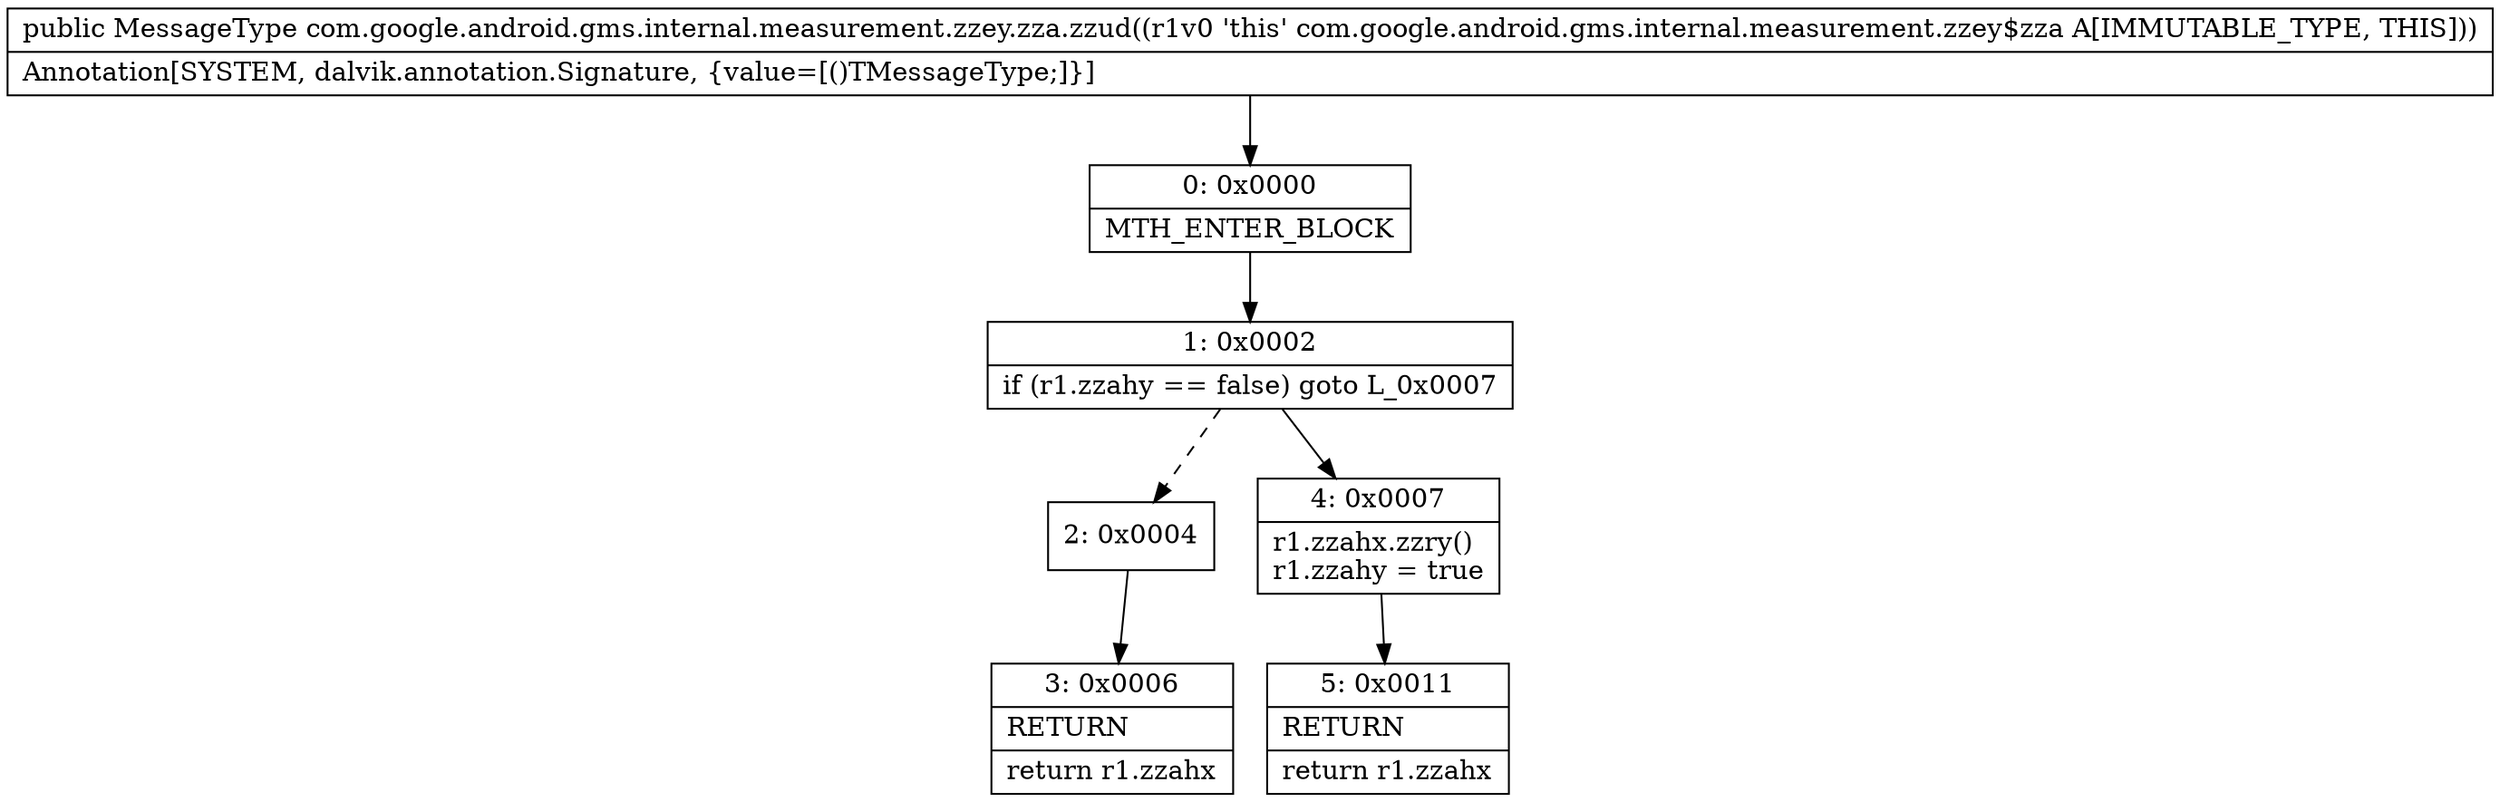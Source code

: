digraph "CFG forcom.google.android.gms.internal.measurement.zzey.zza.zzud()Lcom\/google\/android\/gms\/internal\/measurement\/zzey;" {
Node_0 [shape=record,label="{0\:\ 0x0000|MTH_ENTER_BLOCK\l}"];
Node_1 [shape=record,label="{1\:\ 0x0002|if (r1.zzahy == false) goto L_0x0007\l}"];
Node_2 [shape=record,label="{2\:\ 0x0004}"];
Node_3 [shape=record,label="{3\:\ 0x0006|RETURN\l|return r1.zzahx\l}"];
Node_4 [shape=record,label="{4\:\ 0x0007|r1.zzahx.zzry()\lr1.zzahy = true\l}"];
Node_5 [shape=record,label="{5\:\ 0x0011|RETURN\l|return r1.zzahx\l}"];
MethodNode[shape=record,label="{public MessageType com.google.android.gms.internal.measurement.zzey.zza.zzud((r1v0 'this' com.google.android.gms.internal.measurement.zzey$zza A[IMMUTABLE_TYPE, THIS]))  | Annotation[SYSTEM, dalvik.annotation.Signature, \{value=[()TMessageType;]\}]\l}"];
MethodNode -> Node_0;
Node_0 -> Node_1;
Node_1 -> Node_2[style=dashed];
Node_1 -> Node_4;
Node_2 -> Node_3;
Node_4 -> Node_5;
}

